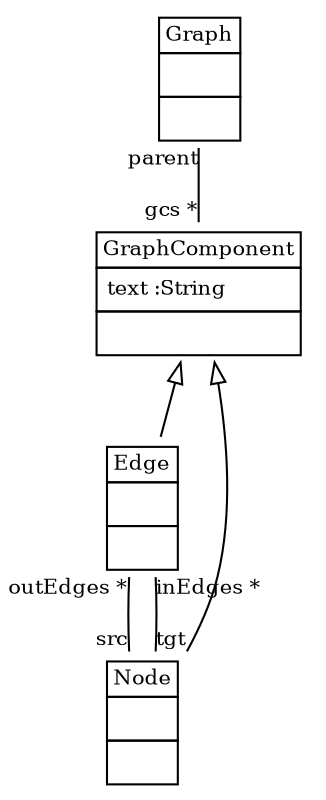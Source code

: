 
 digraph ClassDiagram {
    node [shape = none, fontsize = 10]; 
    edge [fontsize = 10];
    
    
    _Graph [label=<<table border='0' cellborder='1' cellspacing='0'> <tr> <td>Graph</td> </tr> <tr><td><table border='0' cellborder='0' cellspacing='0'> <tr><td> </td></tr> </table></td></tr> <tr><td><table border='0' cellborder='0' cellspacing='0'> <tr><td> </td></tr> </table></td></tr> </table>>];
    _GraphComponent [label=<<table border='0' cellborder='1' cellspacing='0'> <tr> <td>GraphComponent</td> </tr> <tr><td><table border='0' cellborder='0' cellspacing='0'> <tr><td align='left'>text :String</td></tr>  </table></td></tr> <tr><td><table border='0' cellborder='0' cellspacing='0'> <tr><td> </td></tr> </table></td></tr> </table>>];
    _Edge [label=<<table border='0' cellborder='1' cellspacing='0'> <tr> <td>Edge</td> </tr> <tr><td><table border='0' cellborder='0' cellspacing='0'> <tr><td> </td></tr> </table></td></tr> <tr><td><table border='0' cellborder='0' cellspacing='0'> <tr><td> </td></tr> </table></td></tr> </table>>];
    _Node [label=<<table border='0' cellborder='1' cellspacing='0'> <tr> <td>Node</td> </tr> <tr><td><table border='0' cellborder='0' cellspacing='0'> <tr><td> </td></tr> </table></td></tr> <tr><td><table border='0' cellborder='0' cellspacing='0'> <tr><td> </td></tr> </table></td></tr> </table>>];
    
    
    
    _GraphComponent ->  _Edge [dir = "back" arrowtail = "empty"];
    _GraphComponent ->  _Node [dir = "back" arrowtail = "empty"];
    _Graph -> _GraphComponent [headlabel = "gcs *" taillabel = "parent" arrowhead = "none" ];
    _Edge -> _Node [headlabel = "src" taillabel = "outEdges *" arrowhead = "none" ];
    _Edge -> _Node [headlabel = "tgt" taillabel = "inEdges *" arrowhead = "none" ];
}

